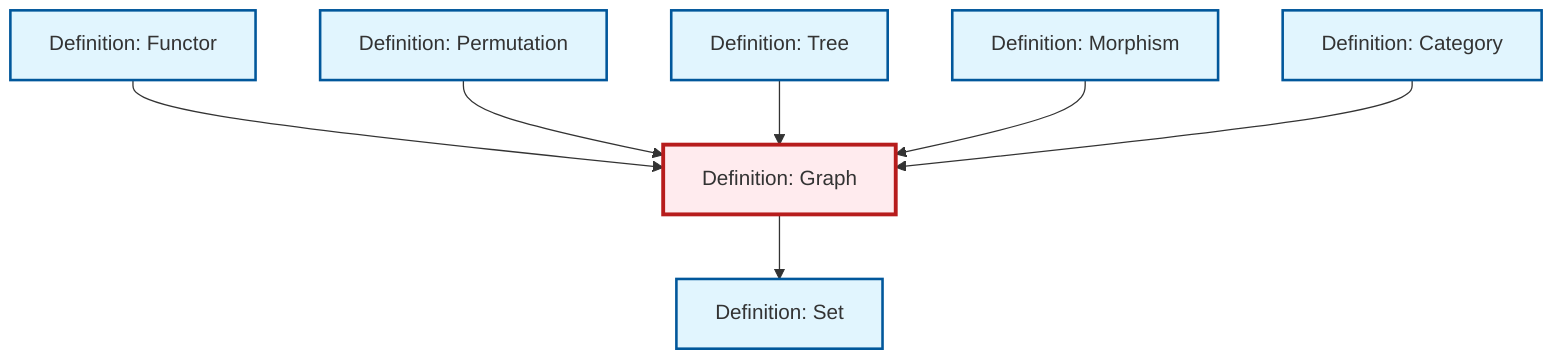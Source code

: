 graph TD
    classDef definition fill:#e1f5fe,stroke:#01579b,stroke-width:2px
    classDef theorem fill:#f3e5f5,stroke:#4a148c,stroke-width:2px
    classDef axiom fill:#fff3e0,stroke:#e65100,stroke-width:2px
    classDef example fill:#e8f5e9,stroke:#1b5e20,stroke-width:2px
    classDef current fill:#ffebee,stroke:#b71c1c,stroke-width:3px
    def-category["Definition: Category"]:::definition
    def-set["Definition: Set"]:::definition
    def-graph["Definition: Graph"]:::definition
    def-morphism["Definition: Morphism"]:::definition
    def-functor["Definition: Functor"]:::definition
    def-permutation["Definition: Permutation"]:::definition
    def-tree["Definition: Tree"]:::definition
    def-functor --> def-graph
    def-permutation --> def-graph
    def-tree --> def-graph
    def-graph --> def-set
    def-morphism --> def-graph
    def-category --> def-graph
    class def-graph current